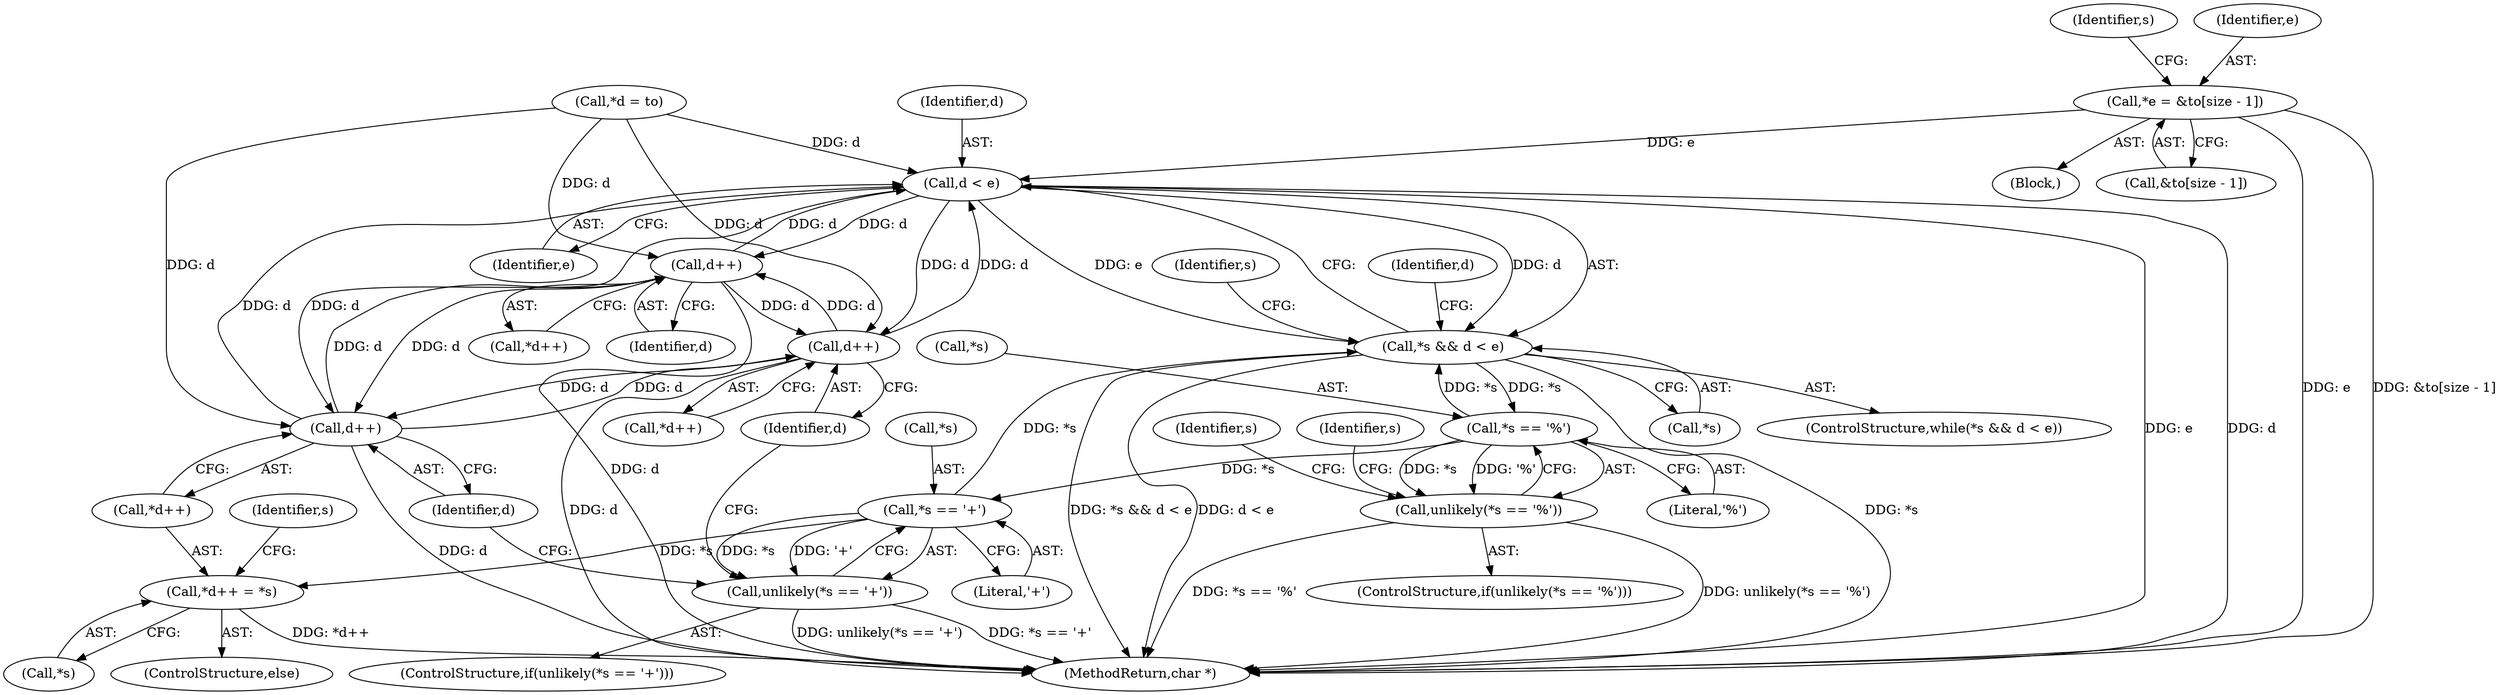 digraph "1_netdata_92327c9ec211bd1616315abcb255861b130b97ca@array" {
"1000117" [label="(Call,*e = &to[size - 1])"];
"1000129" [label="(Call,d < e)"];
"1000126" [label="(Call,*s && d < e)"];
"1000135" [label="(Call,*s == '%')"];
"1000134" [label="(Call,unlikely(*s == '%'))"];
"1000171" [label="(Call,*s == '+')"];
"1000170" [label="(Call,unlikely(*s == '+'))"];
"1000181" [label="(Call,*d++ = *s)"];
"1000152" [label="(Call,d++)"];
"1000177" [label="(Call,d++)"];
"1000183" [label="(Call,d++)"];
"1000180" [label="(ControlStructure,else)"];
"1000188" [label="(Identifier,s)"];
"1000127" [label="(Call,*s)"];
"1000170" [label="(Call,unlikely(*s == '+'))"];
"1000107" [label="(Block,)"];
"1000136" [label="(Call,*s)"];
"1000151" [label="(Call,*d++)"];
"1000174" [label="(Literal,'+')"];
"1000144" [label="(Identifier,s)"];
"1000129" [label="(Call,d < e)"];
"1000183" [label="(Call,d++)"];
"1000126" [label="(Call,*s && d < e)"];
"1000178" [label="(Identifier,d)"];
"1000138" [label="(Literal,'%')"];
"1000184" [label="(Identifier,d)"];
"1000125" [label="(ControlStructure,while(*s && d < e))"];
"1000113" [label="(Call,*d = to)"];
"1000169" [label="(ControlStructure,if(unlikely(*s == '+')))"];
"1000181" [label="(Call,*d++ = *s)"];
"1000185" [label="(Call,*s)"];
"1000152" [label="(Call,d++)"];
"1000119" [label="(Call,&to[size - 1])"];
"1000117" [label="(Call,*e = &to[size - 1])"];
"1000137" [label="(Identifier,s)"];
"1000134" [label="(Call,unlikely(*s == '%'))"];
"1000133" [label="(ControlStructure,if(unlikely(*s == '%')))"];
"1000176" [label="(Call,*d++)"];
"1000128" [label="(Identifier,s)"];
"1000118" [label="(Identifier,e)"];
"1000135" [label="(Call,*s == '%')"];
"1000172" [label="(Call,*s)"];
"1000195" [label="(MethodReturn,char *)"];
"1000171" [label="(Call,*s == '+')"];
"1000173" [label="(Identifier,s)"];
"1000182" [label="(Call,*d++)"];
"1000191" [label="(Identifier,d)"];
"1000177" [label="(Call,d++)"];
"1000130" [label="(Identifier,d)"];
"1000153" [label="(Identifier,d)"];
"1000131" [label="(Identifier,e)"];
"1000117" -> "1000107"  [label="AST: "];
"1000117" -> "1000119"  [label="CFG: "];
"1000118" -> "1000117"  [label="AST: "];
"1000119" -> "1000117"  [label="AST: "];
"1000128" -> "1000117"  [label="CFG: "];
"1000117" -> "1000195"  [label="DDG: e"];
"1000117" -> "1000195"  [label="DDG: &to[size - 1]"];
"1000117" -> "1000129"  [label="DDG: e"];
"1000129" -> "1000126"  [label="AST: "];
"1000129" -> "1000131"  [label="CFG: "];
"1000130" -> "1000129"  [label="AST: "];
"1000131" -> "1000129"  [label="AST: "];
"1000126" -> "1000129"  [label="CFG: "];
"1000129" -> "1000195"  [label="DDG: d"];
"1000129" -> "1000195"  [label="DDG: e"];
"1000129" -> "1000126"  [label="DDG: d"];
"1000129" -> "1000126"  [label="DDG: e"];
"1000177" -> "1000129"  [label="DDG: d"];
"1000113" -> "1000129"  [label="DDG: d"];
"1000183" -> "1000129"  [label="DDG: d"];
"1000152" -> "1000129"  [label="DDG: d"];
"1000129" -> "1000152"  [label="DDG: d"];
"1000129" -> "1000177"  [label="DDG: d"];
"1000129" -> "1000183"  [label="DDG: d"];
"1000126" -> "1000125"  [label="AST: "];
"1000126" -> "1000127"  [label="CFG: "];
"1000127" -> "1000126"  [label="AST: "];
"1000137" -> "1000126"  [label="CFG: "];
"1000191" -> "1000126"  [label="CFG: "];
"1000126" -> "1000195"  [label="DDG: *s && d < e"];
"1000126" -> "1000195"  [label="DDG: d < e"];
"1000126" -> "1000195"  [label="DDG: *s"];
"1000171" -> "1000126"  [label="DDG: *s"];
"1000135" -> "1000126"  [label="DDG: *s"];
"1000126" -> "1000135"  [label="DDG: *s"];
"1000135" -> "1000134"  [label="AST: "];
"1000135" -> "1000138"  [label="CFG: "];
"1000136" -> "1000135"  [label="AST: "];
"1000138" -> "1000135"  [label="AST: "];
"1000134" -> "1000135"  [label="CFG: "];
"1000135" -> "1000134"  [label="DDG: *s"];
"1000135" -> "1000134"  [label="DDG: '%'"];
"1000135" -> "1000171"  [label="DDG: *s"];
"1000134" -> "1000133"  [label="AST: "];
"1000144" -> "1000134"  [label="CFG: "];
"1000173" -> "1000134"  [label="CFG: "];
"1000134" -> "1000195"  [label="DDG: unlikely(*s == '%')"];
"1000134" -> "1000195"  [label="DDG: *s == '%'"];
"1000171" -> "1000170"  [label="AST: "];
"1000171" -> "1000174"  [label="CFG: "];
"1000172" -> "1000171"  [label="AST: "];
"1000174" -> "1000171"  [label="AST: "];
"1000170" -> "1000171"  [label="CFG: "];
"1000171" -> "1000170"  [label="DDG: *s"];
"1000171" -> "1000170"  [label="DDG: '+'"];
"1000171" -> "1000181"  [label="DDG: *s"];
"1000170" -> "1000169"  [label="AST: "];
"1000178" -> "1000170"  [label="CFG: "];
"1000184" -> "1000170"  [label="CFG: "];
"1000170" -> "1000195"  [label="DDG: *s == '+'"];
"1000170" -> "1000195"  [label="DDG: unlikely(*s == '+')"];
"1000181" -> "1000180"  [label="AST: "];
"1000181" -> "1000185"  [label="CFG: "];
"1000182" -> "1000181"  [label="AST: "];
"1000185" -> "1000181"  [label="AST: "];
"1000188" -> "1000181"  [label="CFG: "];
"1000181" -> "1000195"  [label="DDG: *d++"];
"1000152" -> "1000151"  [label="AST: "];
"1000152" -> "1000153"  [label="CFG: "];
"1000153" -> "1000152"  [label="AST: "];
"1000151" -> "1000152"  [label="CFG: "];
"1000152" -> "1000195"  [label="DDG: d"];
"1000177" -> "1000152"  [label="DDG: d"];
"1000113" -> "1000152"  [label="DDG: d"];
"1000183" -> "1000152"  [label="DDG: d"];
"1000152" -> "1000177"  [label="DDG: d"];
"1000152" -> "1000183"  [label="DDG: d"];
"1000177" -> "1000176"  [label="AST: "];
"1000177" -> "1000178"  [label="CFG: "];
"1000178" -> "1000177"  [label="AST: "];
"1000176" -> "1000177"  [label="CFG: "];
"1000177" -> "1000195"  [label="DDG: d"];
"1000113" -> "1000177"  [label="DDG: d"];
"1000183" -> "1000177"  [label="DDG: d"];
"1000177" -> "1000183"  [label="DDG: d"];
"1000183" -> "1000182"  [label="AST: "];
"1000183" -> "1000184"  [label="CFG: "];
"1000184" -> "1000183"  [label="AST: "];
"1000182" -> "1000183"  [label="CFG: "];
"1000183" -> "1000195"  [label="DDG: d"];
"1000113" -> "1000183"  [label="DDG: d"];
}
